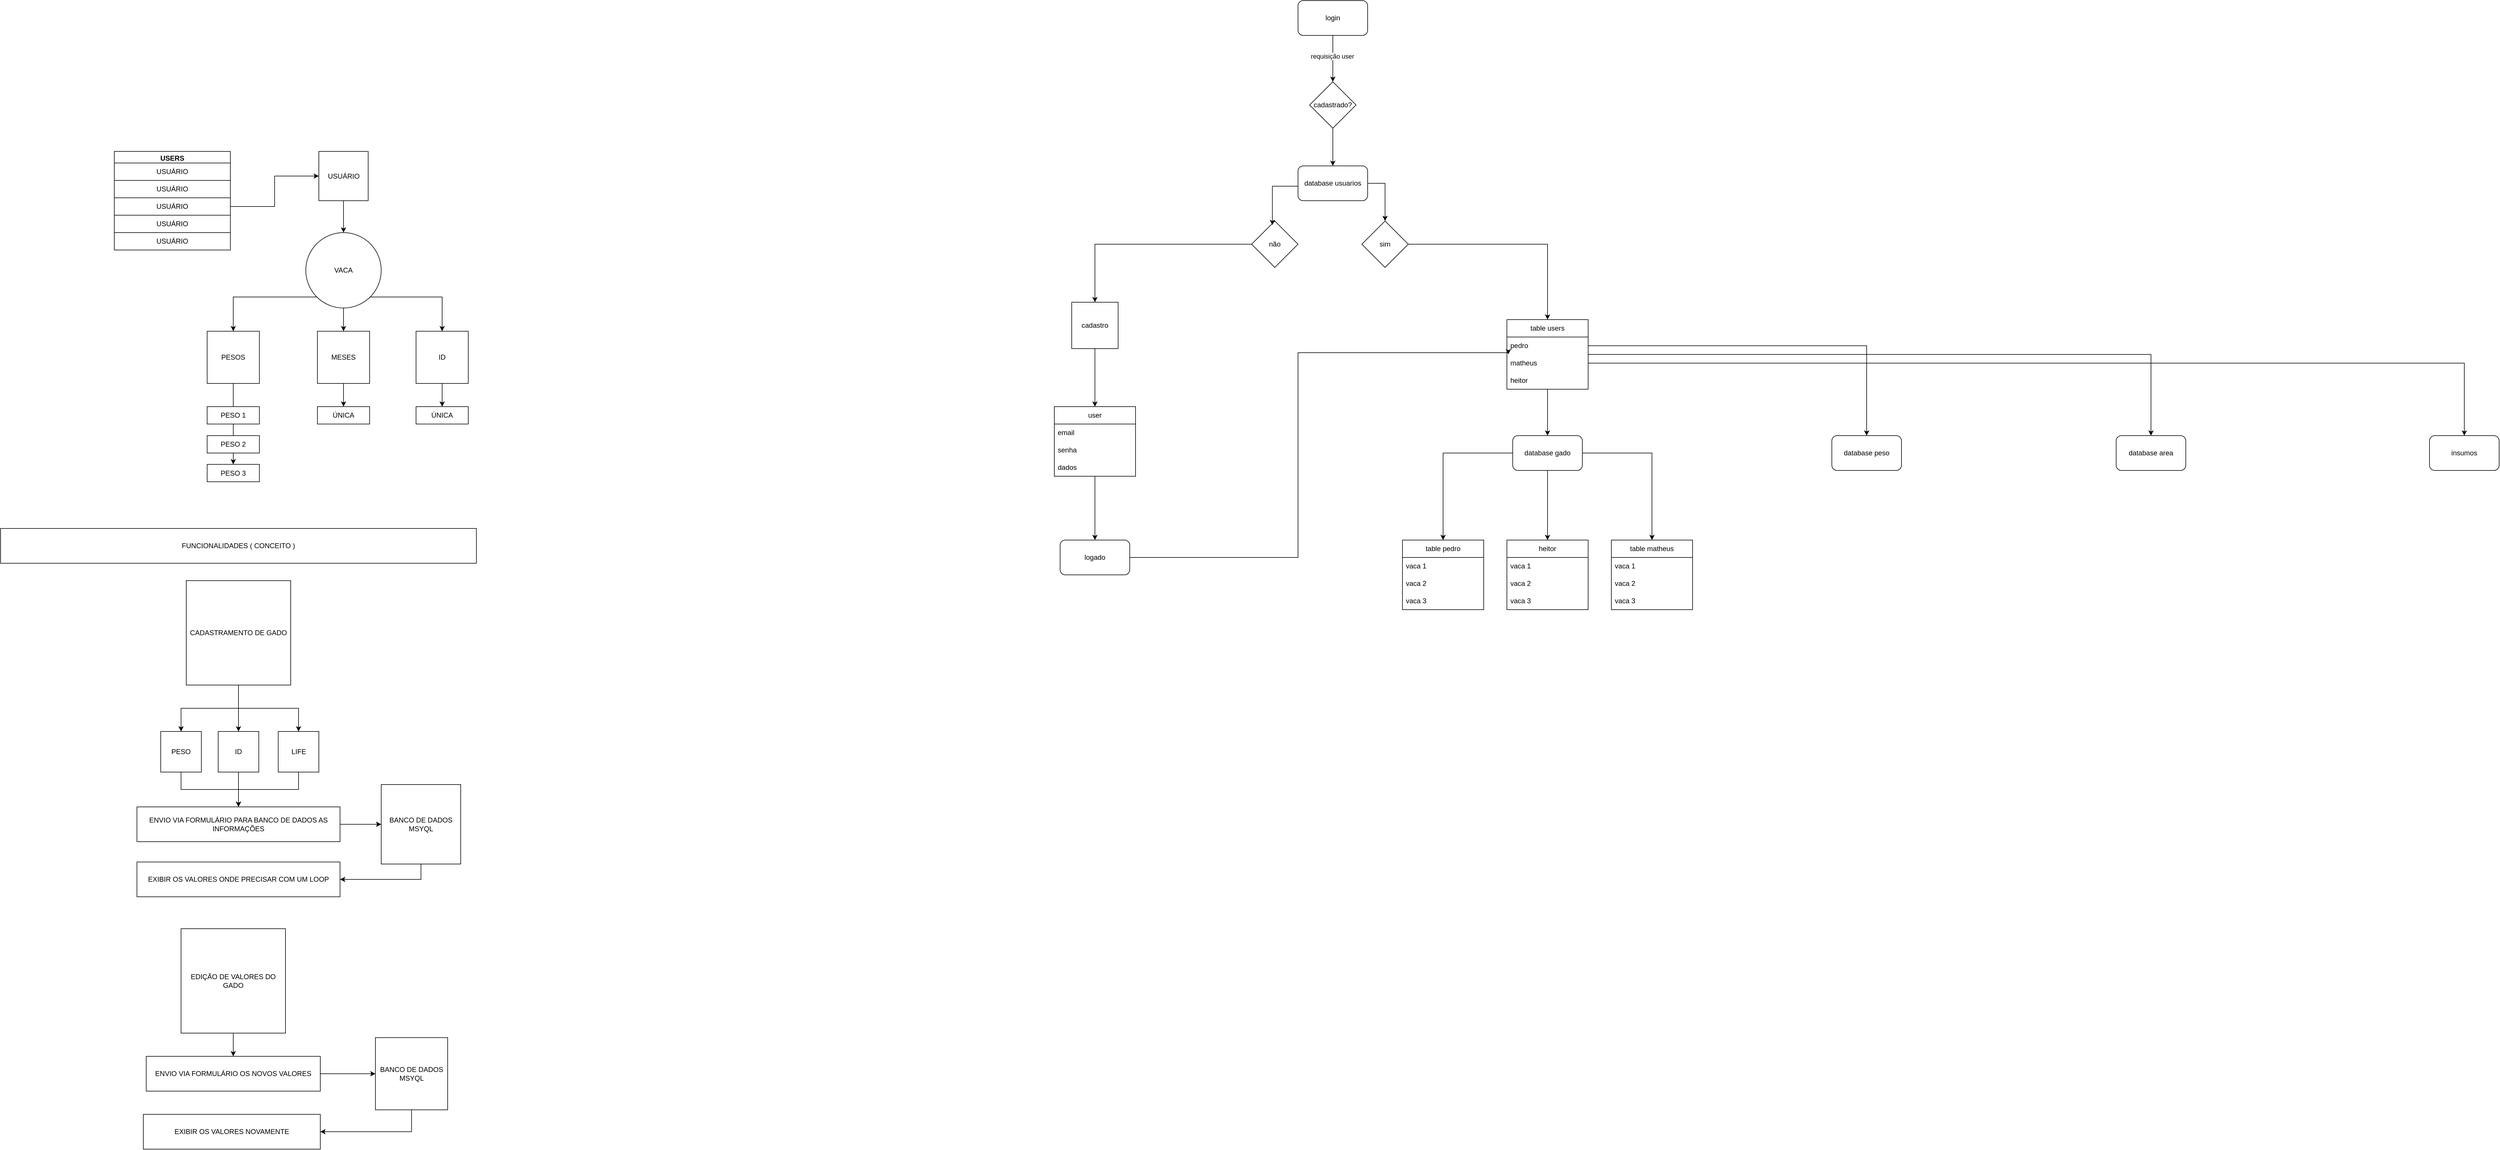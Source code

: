 <mxfile version="24.2.5" type="device">
  <diagram name="Página-1" id="sE8TxzYbct-pUEscZv8K">
    <mxGraphModel dx="4780" dy="3606" grid="1" gridSize="10" guides="1" tooltips="1" connect="1" arrows="1" fold="1" page="1" pageScale="1" pageWidth="827" pageHeight="1169" math="0" shadow="0">
      <root>
        <mxCell id="0" />
        <mxCell id="1" parent="0" />
        <mxCell id="MwEgYgfD7xU0poDzZwF_-33" value="" style="edgeStyle=orthogonalEdgeStyle;rounded=0;orthogonalLoop=1;jettySize=auto;html=1;" parent="1" source="MwEgYgfD7xU0poDzZwF_-1" target="MwEgYgfD7xU0poDzZwF_-27" edge="1">
          <mxGeometry relative="1" as="geometry" />
        </mxCell>
        <mxCell id="MwEgYgfD7xU0poDzZwF_-1" value="PESOS" style="whiteSpace=wrap;html=1;aspect=fixed;" parent="1" vertex="1">
          <mxGeometry x="360" y="320" width="90" height="90" as="geometry" />
        </mxCell>
        <mxCell id="MwEgYgfD7xU0poDzZwF_-20" style="edgeStyle=orthogonalEdgeStyle;rounded=0;orthogonalLoop=1;jettySize=auto;html=1;exitX=0;exitY=1;exitDx=0;exitDy=0;entryX=0.5;entryY=0;entryDx=0;entryDy=0;" parent="1" source="MwEgYgfD7xU0poDzZwF_-6" target="MwEgYgfD7xU0poDzZwF_-1" edge="1">
          <mxGeometry relative="1" as="geometry" />
        </mxCell>
        <mxCell id="MwEgYgfD7xU0poDzZwF_-22" style="edgeStyle=orthogonalEdgeStyle;rounded=0;orthogonalLoop=1;jettySize=auto;html=1;exitX=0.5;exitY=1;exitDx=0;exitDy=0;entryX=0.5;entryY=0;entryDx=0;entryDy=0;" parent="1" source="MwEgYgfD7xU0poDzZwF_-6" target="MwEgYgfD7xU0poDzZwF_-7" edge="1">
          <mxGeometry relative="1" as="geometry" />
        </mxCell>
        <mxCell id="MwEgYgfD7xU0poDzZwF_-23" style="edgeStyle=orthogonalEdgeStyle;rounded=0;orthogonalLoop=1;jettySize=auto;html=1;exitX=1;exitY=1;exitDx=0;exitDy=0;" parent="1" source="MwEgYgfD7xU0poDzZwF_-6" target="MwEgYgfD7xU0poDzZwF_-8" edge="1">
          <mxGeometry relative="1" as="geometry" />
        </mxCell>
        <mxCell id="MwEgYgfD7xU0poDzZwF_-6" value="VACA" style="ellipse;whiteSpace=wrap;html=1;" parent="1" vertex="1">
          <mxGeometry x="530" y="150" width="130" height="130" as="geometry" />
        </mxCell>
        <mxCell id="MwEgYgfD7xU0poDzZwF_-37" style="edgeStyle=orthogonalEdgeStyle;rounded=0;orthogonalLoop=1;jettySize=auto;html=1;exitX=0.5;exitY=1;exitDx=0;exitDy=0;entryX=0.5;entryY=0;entryDx=0;entryDy=0;" parent="1" source="MwEgYgfD7xU0poDzZwF_-8" target="MwEgYgfD7xU0poDzZwF_-35" edge="1">
          <mxGeometry relative="1" as="geometry" />
        </mxCell>
        <mxCell id="MwEgYgfD7xU0poDzZwF_-8" value="ID" style="whiteSpace=wrap;html=1;aspect=fixed;" parent="1" vertex="1">
          <mxGeometry x="720" y="320" width="90" height="90" as="geometry" />
        </mxCell>
        <mxCell id="MwEgYgfD7xU0poDzZwF_-39" style="edgeStyle=orthogonalEdgeStyle;rounded=0;orthogonalLoop=1;jettySize=auto;html=1;" parent="1" source="MwEgYgfD7xU0poDzZwF_-7" target="MwEgYgfD7xU0poDzZwF_-38" edge="1">
          <mxGeometry relative="1" as="geometry" />
        </mxCell>
        <mxCell id="MwEgYgfD7xU0poDzZwF_-7" value="MESES" style="whiteSpace=wrap;html=1;aspect=fixed;" parent="1" vertex="1">
          <mxGeometry x="550" y="320" width="90" height="90" as="geometry" />
        </mxCell>
        <mxCell id="MwEgYgfD7xU0poDzZwF_-25" value="PESO 1" style="rounded=0;whiteSpace=wrap;html=1;" parent="1" vertex="1">
          <mxGeometry x="360" y="450" width="90" height="30" as="geometry" />
        </mxCell>
        <mxCell id="MwEgYgfD7xU0poDzZwF_-26" value="PESO 2" style="rounded=0;whiteSpace=wrap;html=1;" parent="1" vertex="1">
          <mxGeometry x="360" y="500" width="90" height="30" as="geometry" />
        </mxCell>
        <mxCell id="MwEgYgfD7xU0poDzZwF_-27" value="PESO 3" style="rounded=0;whiteSpace=wrap;html=1;" parent="1" vertex="1">
          <mxGeometry x="360" y="549.5" width="90" height="30" as="geometry" />
        </mxCell>
        <mxCell id="MwEgYgfD7xU0poDzZwF_-35" value="ÚNICA" style="rounded=0;whiteSpace=wrap;html=1;" parent="1" vertex="1">
          <mxGeometry x="720" y="450" width="90" height="30" as="geometry" />
        </mxCell>
        <mxCell id="MwEgYgfD7xU0poDzZwF_-38" value="ÚNICA" style="rounded=0;whiteSpace=wrap;html=1;" parent="1" vertex="1">
          <mxGeometry x="550" y="450" width="90" height="30" as="geometry" />
        </mxCell>
        <mxCell id="O1ucOyqNIMPhOtmIxo3v-5" style="edgeStyle=orthogonalEdgeStyle;rounded=0;orthogonalLoop=1;jettySize=auto;html=1;exitX=0.5;exitY=1;exitDx=0;exitDy=0;" parent="1" source="O1ucOyqNIMPhOtmIxo3v-1" target="MwEgYgfD7xU0poDzZwF_-6" edge="1">
          <mxGeometry relative="1" as="geometry" />
        </mxCell>
        <mxCell id="O1ucOyqNIMPhOtmIxo3v-1" value="USUÁRIO" style="whiteSpace=wrap;html=1;aspect=fixed;" parent="1" vertex="1">
          <mxGeometry x="552.5" y="10" width="85" height="85" as="geometry" />
        </mxCell>
        <mxCell id="O1ucOyqNIMPhOtmIxo3v-4" value="USERS" style="swimlane;whiteSpace=wrap;html=1;flipV=0;flipH=1;" parent="1" vertex="1">
          <mxGeometry x="200" y="10" width="200" height="170" as="geometry" />
        </mxCell>
        <mxCell id="O1ucOyqNIMPhOtmIxo3v-6" value="USUÁRIO" style="rounded=0;whiteSpace=wrap;html=1;flipH=1;flipV=1;" parent="O1ucOyqNIMPhOtmIxo3v-4" vertex="1">
          <mxGeometry y="20" width="200" height="30" as="geometry" />
        </mxCell>
        <mxCell id="O1ucOyqNIMPhOtmIxo3v-7" value="&lt;div style=&quot;&quot;&gt;&lt;br&gt;&lt;/div&gt;&lt;span style=&quot;color: rgb(0, 0, 0); font-family: Helvetica; font-size: 12px; font-style: normal; font-variant-ligatures: normal; font-variant-caps: normal; font-weight: 400; letter-spacing: normal; orphans: 2; text-indent: 0px; text-transform: none; widows: 2; word-spacing: 0px; -webkit-text-stroke-width: 0px; white-space: normal; background-color: rgb(251, 251, 251); text-decoration-thickness: initial; text-decoration-style: initial; text-decoration-color: initial; float: none; display: inline !important;&quot;&gt;&lt;div style=&quot;&quot;&gt;USUÁRIO&lt;/div&gt;&lt;/span&gt;&lt;div style=&quot;&quot;&gt;&lt;br&gt;&lt;/div&gt;" style="rounded=0;whiteSpace=wrap;html=1;container=0;flipV=1;flipH=0;direction=east;align=center;" parent="O1ucOyqNIMPhOtmIxo3v-4" vertex="1">
          <mxGeometry y="50" width="200" height="30" as="geometry" />
        </mxCell>
        <mxCell id="O1ucOyqNIMPhOtmIxo3v-9" value="&lt;br&gt;&lt;span style=&quot;color: rgb(0, 0, 0); font-family: Helvetica; font-size: 12px; font-style: normal; font-variant-ligatures: normal; font-variant-caps: normal; font-weight: 400; letter-spacing: normal; orphans: 2; text-indent: 0px; text-transform: none; widows: 2; word-spacing: 0px; -webkit-text-stroke-width: 0px; white-space: normal; background-color: rgb(251, 251, 251); text-decoration-thickness: initial; text-decoration-style: initial; text-decoration-color: initial; float: none; display: inline !important;&quot;&gt;USUÁRIO&lt;/span&gt;&lt;div&gt;&lt;br/&gt;&lt;/div&gt;" style="rounded=0;whiteSpace=wrap;html=1;container=1;movable=1;resizable=1;rotatable=1;deletable=1;editable=1;locked=0;connectable=1;align=center;" parent="O1ucOyqNIMPhOtmIxo3v-4" vertex="1">
          <mxGeometry y="80" width="200" height="30" as="geometry" />
        </mxCell>
        <mxCell id="O1ucOyqNIMPhOtmIxo3v-8" value="&lt;br&gt;&lt;span style=&quot;color: rgb(0, 0, 0); font-family: Helvetica; font-size: 12px; font-style: normal; font-variant-ligatures: normal; font-variant-caps: normal; font-weight: 400; letter-spacing: normal; orphans: 2; text-indent: 0px; text-transform: none; widows: 2; word-spacing: 0px; -webkit-text-stroke-width: 0px; white-space: normal; background-color: rgb(251, 251, 251); text-decoration-thickness: initial; text-decoration-style: initial; text-decoration-color: initial; float: none; display: inline !important;&quot;&gt;USUÁRIO&lt;/span&gt;&lt;div&gt;&lt;br/&gt;&lt;/div&gt;" style="rounded=0;whiteSpace=wrap;html=1;align=center;" parent="O1ucOyqNIMPhOtmIxo3v-4" vertex="1">
          <mxGeometry y="110" width="200" height="30" as="geometry" />
        </mxCell>
        <mxCell id="O1ucOyqNIMPhOtmIxo3v-10" value="&lt;br&gt;&lt;span style=&quot;color: rgb(0, 0, 0); font-family: Helvetica; font-size: 12px; font-style: normal; font-variant-ligatures: normal; font-variant-caps: normal; font-weight: 400; letter-spacing: normal; orphans: 2; text-indent: 0px; text-transform: none; widows: 2; word-spacing: 0px; -webkit-text-stroke-width: 0px; white-space: normal; background-color: rgb(251, 251, 251); text-decoration-thickness: initial; text-decoration-style: initial; text-decoration-color: initial; float: none; display: inline !important;&quot;&gt;USUÁRIO&lt;/span&gt;&lt;div&gt;&lt;br/&gt;&lt;/div&gt;" style="rounded=0;whiteSpace=wrap;html=1;align=center;" parent="O1ucOyqNIMPhOtmIxo3v-4" vertex="1">
          <mxGeometry y="140" width="200" height="30" as="geometry" />
        </mxCell>
        <mxCell id="O1ucOyqNIMPhOtmIxo3v-20" style="edgeStyle=orthogonalEdgeStyle;rounded=0;orthogonalLoop=1;jettySize=auto;html=1;exitX=1;exitY=0.5;exitDx=0;exitDy=0;entryX=0;entryY=0.5;entryDx=0;entryDy=0;" parent="1" source="O1ucOyqNIMPhOtmIxo3v-9" target="O1ucOyqNIMPhOtmIxo3v-1" edge="1">
          <mxGeometry relative="1" as="geometry" />
        </mxCell>
        <mxCell id="O1ucOyqNIMPhOtmIxo3v-22" value="FUNCIONALIDADES ( CONCEITO )" style="rounded=0;whiteSpace=wrap;html=1;" parent="1" vertex="1">
          <mxGeometry x="4" y="660" width="820" height="60" as="geometry" />
        </mxCell>
        <mxCell id="O1ucOyqNIMPhOtmIxo3v-43" style="edgeStyle=orthogonalEdgeStyle;rounded=0;orthogonalLoop=1;jettySize=auto;html=1;exitX=0.5;exitY=1;exitDx=0;exitDy=0;entryX=0.5;entryY=0;entryDx=0;entryDy=0;" parent="1" source="O1ucOyqNIMPhOtmIxo3v-23" target="O1ucOyqNIMPhOtmIxo3v-40" edge="1">
          <mxGeometry relative="1" as="geometry" />
        </mxCell>
        <mxCell id="O1ucOyqNIMPhOtmIxo3v-44" style="edgeStyle=orthogonalEdgeStyle;rounded=0;orthogonalLoop=1;jettySize=auto;html=1;exitX=0.5;exitY=1;exitDx=0;exitDy=0;entryX=0.5;entryY=0;entryDx=0;entryDy=0;" parent="1" source="O1ucOyqNIMPhOtmIxo3v-23" target="O1ucOyqNIMPhOtmIxo3v-41" edge="1">
          <mxGeometry relative="1" as="geometry" />
        </mxCell>
        <mxCell id="O1ucOyqNIMPhOtmIxo3v-45" style="edgeStyle=orthogonalEdgeStyle;rounded=0;orthogonalLoop=1;jettySize=auto;html=1;exitX=0.5;exitY=1;exitDx=0;exitDy=0;entryX=0.5;entryY=0;entryDx=0;entryDy=0;" parent="1" source="O1ucOyqNIMPhOtmIxo3v-23" target="O1ucOyqNIMPhOtmIxo3v-42" edge="1">
          <mxGeometry relative="1" as="geometry" />
        </mxCell>
        <mxCell id="O1ucOyqNIMPhOtmIxo3v-23" value="CADASTRAMENTO DE GADO" style="whiteSpace=wrap;html=1;aspect=fixed;" parent="1" vertex="1">
          <mxGeometry x="324" y="750" width="180" height="180" as="geometry" />
        </mxCell>
        <mxCell id="O1ucOyqNIMPhOtmIxo3v-51" style="edgeStyle=orthogonalEdgeStyle;rounded=0;orthogonalLoop=1;jettySize=auto;html=1;exitX=1;exitY=0.5;exitDx=0;exitDy=0;entryX=0;entryY=0.5;entryDx=0;entryDy=0;" parent="1" source="O1ucOyqNIMPhOtmIxo3v-24" target="O1ucOyqNIMPhOtmIxo3v-27" edge="1">
          <mxGeometry relative="1" as="geometry" />
        </mxCell>
        <mxCell id="O1ucOyqNIMPhOtmIxo3v-24" value="ENVIO VIA FORMULÁRIO PARA BANCO DE DADOS AS INFORMAÇÕES" style="rounded=0;whiteSpace=wrap;html=1;" parent="1" vertex="1">
          <mxGeometry x="239" y="1140" width="350" height="60" as="geometry" />
        </mxCell>
        <mxCell id="O1ucOyqNIMPhOtmIxo3v-25" value="EXIBIR OS VALORES ONDE PRECISAR COM UM LOOP" style="rounded=0;whiteSpace=wrap;html=1;" parent="1" vertex="1">
          <mxGeometry x="239" y="1235" width="350" height="60" as="geometry" />
        </mxCell>
        <mxCell id="O1ucOyqNIMPhOtmIxo3v-52" style="edgeStyle=orthogonalEdgeStyle;rounded=0;orthogonalLoop=1;jettySize=auto;html=1;exitX=0.5;exitY=1;exitDx=0;exitDy=0;entryX=1;entryY=0.5;entryDx=0;entryDy=0;" parent="1" source="O1ucOyqNIMPhOtmIxo3v-27" target="O1ucOyqNIMPhOtmIxo3v-25" edge="1">
          <mxGeometry relative="1" as="geometry" />
        </mxCell>
        <mxCell id="O1ucOyqNIMPhOtmIxo3v-27" value="BANCO DE DADOS MSYQL" style="whiteSpace=wrap;html=1;aspect=fixed;" parent="1" vertex="1">
          <mxGeometry x="660" y="1101.5" width="137" height="137" as="geometry" />
        </mxCell>
        <mxCell id="O1ucOyqNIMPhOtmIxo3v-53" style="edgeStyle=orthogonalEdgeStyle;rounded=0;orthogonalLoop=1;jettySize=auto;html=1;exitX=0.5;exitY=1;exitDx=0;exitDy=0;entryX=0.5;entryY=0;entryDx=0;entryDy=0;" parent="1" source="O1ucOyqNIMPhOtmIxo3v-35" target="O1ucOyqNIMPhOtmIxo3v-39" edge="1">
          <mxGeometry relative="1" as="geometry" />
        </mxCell>
        <mxCell id="O1ucOyqNIMPhOtmIxo3v-35" value="EDIÇÂO DE VALORES DO GADO" style="whiteSpace=wrap;html=1;aspect=fixed;" parent="1" vertex="1">
          <mxGeometry x="315" y="1350" width="180" height="180" as="geometry" />
        </mxCell>
        <mxCell id="O1ucOyqNIMPhOtmIxo3v-62" style="edgeStyle=orthogonalEdgeStyle;rounded=0;orthogonalLoop=1;jettySize=auto;html=1;exitX=1;exitY=0.5;exitDx=0;exitDy=0;" parent="1" source="O1ucOyqNIMPhOtmIxo3v-39" target="O1ucOyqNIMPhOtmIxo3v-59" edge="1">
          <mxGeometry relative="1" as="geometry" />
        </mxCell>
        <mxCell id="O1ucOyqNIMPhOtmIxo3v-39" value="ENVIO VIA FORMULÁRIO OS NOVOS VALORES" style="rounded=0;whiteSpace=wrap;html=1;" parent="1" vertex="1">
          <mxGeometry x="255" y="1570" width="300" height="60" as="geometry" />
        </mxCell>
        <mxCell id="O1ucOyqNIMPhOtmIxo3v-40" value="ID" style="whiteSpace=wrap;html=1;aspect=fixed;" parent="1" vertex="1">
          <mxGeometry x="379" y="1010" width="70" height="70" as="geometry" />
        </mxCell>
        <mxCell id="O1ucOyqNIMPhOtmIxo3v-48" style="edgeStyle=orthogonalEdgeStyle;rounded=0;orthogonalLoop=1;jettySize=auto;html=1;exitX=0.5;exitY=1;exitDx=0;exitDy=0;entryX=0.5;entryY=0;entryDx=0;entryDy=0;" parent="1" source="O1ucOyqNIMPhOtmIxo3v-41" target="O1ucOyqNIMPhOtmIxo3v-24" edge="1">
          <mxGeometry relative="1" as="geometry" />
        </mxCell>
        <mxCell id="O1ucOyqNIMPhOtmIxo3v-41" value="PESO" style="whiteSpace=wrap;html=1;aspect=fixed;" parent="1" vertex="1">
          <mxGeometry x="280" y="1010" width="70" height="70" as="geometry" />
        </mxCell>
        <mxCell id="O1ucOyqNIMPhOtmIxo3v-49" style="edgeStyle=orthogonalEdgeStyle;rounded=0;orthogonalLoop=1;jettySize=auto;html=1;exitX=0.5;exitY=1;exitDx=0;exitDy=0;entryX=0.5;entryY=0;entryDx=0;entryDy=0;" parent="1" source="O1ucOyqNIMPhOtmIxo3v-42" target="O1ucOyqNIMPhOtmIxo3v-24" edge="1">
          <mxGeometry relative="1" as="geometry" />
        </mxCell>
        <mxCell id="O1ucOyqNIMPhOtmIxo3v-42" value="LIFE" style="whiteSpace=wrap;html=1;aspect=fixed;" parent="1" vertex="1">
          <mxGeometry x="482.5" y="1010" width="70" height="70" as="geometry" />
        </mxCell>
        <mxCell id="O1ucOyqNIMPhOtmIxo3v-47" style="edgeStyle=orthogonalEdgeStyle;rounded=0;orthogonalLoop=1;jettySize=auto;html=1;exitX=0.5;exitY=1;exitDx=0;exitDy=0;entryX=0.5;entryY=0;entryDx=0;entryDy=0;" parent="1" source="O1ucOyqNIMPhOtmIxo3v-40" target="O1ucOyqNIMPhOtmIxo3v-24" edge="1">
          <mxGeometry relative="1" as="geometry" />
        </mxCell>
        <mxCell id="O1ucOyqNIMPhOtmIxo3v-57" value="EXIBIR OS VALORES NOVAMENTE" style="rounded=0;whiteSpace=wrap;html=1;" parent="1" vertex="1">
          <mxGeometry x="250" y="1670" width="305" height="60" as="geometry" />
        </mxCell>
        <mxCell id="O1ucOyqNIMPhOtmIxo3v-63" style="edgeStyle=orthogonalEdgeStyle;rounded=0;orthogonalLoop=1;jettySize=auto;html=1;exitX=0.5;exitY=1;exitDx=0;exitDy=0;entryX=1;entryY=0.5;entryDx=0;entryDy=0;" parent="1" source="O1ucOyqNIMPhOtmIxo3v-59" target="O1ucOyqNIMPhOtmIxo3v-57" edge="1">
          <mxGeometry relative="1" as="geometry" />
        </mxCell>
        <mxCell id="O1ucOyqNIMPhOtmIxo3v-59" value="BANCO DE DADOS MSYQL" style="whiteSpace=wrap;html=1;aspect=fixed;" parent="1" vertex="1">
          <mxGeometry x="650" y="1537.75" width="124.5" height="124.5" as="geometry" />
        </mxCell>
        <mxCell id="jv2iICr_-W-k_A26qhbh-1" value="login" style="rounded=1;whiteSpace=wrap;html=1;" vertex="1" parent="1">
          <mxGeometry x="2240" y="-250" width="120" height="60" as="geometry" />
        </mxCell>
        <mxCell id="jv2iICr_-W-k_A26qhbh-40" style="edgeStyle=orthogonalEdgeStyle;rounded=0;orthogonalLoop=1;jettySize=auto;html=1;" edge="1" parent="1" source="jv2iICr_-W-k_A26qhbh-2" target="jv2iICr_-W-k_A26qhbh-35">
          <mxGeometry relative="1" as="geometry">
            <Array as="points">
              <mxPoint x="2390" y="65" />
            </Array>
          </mxGeometry>
        </mxCell>
        <mxCell id="jv2iICr_-W-k_A26qhbh-2" value="database usuarios" style="rounded=1;whiteSpace=wrap;html=1;" vertex="1" parent="1">
          <mxGeometry x="2240" y="35" width="120" height="60" as="geometry" />
        </mxCell>
        <mxCell id="jv2iICr_-W-k_A26qhbh-57" style="edgeStyle=orthogonalEdgeStyle;rounded=0;orthogonalLoop=1;jettySize=auto;html=1;" edge="1" parent="1" source="jv2iICr_-W-k_A26qhbh-5" target="jv2iICr_-W-k_A26qhbh-10">
          <mxGeometry relative="1" as="geometry" />
        </mxCell>
        <mxCell id="jv2iICr_-W-k_A26qhbh-63" style="edgeStyle=orthogonalEdgeStyle;rounded=0;orthogonalLoop=1;jettySize=auto;html=1;" edge="1" parent="1" source="jv2iICr_-W-k_A26qhbh-5" target="jv2iICr_-W-k_A26qhbh-55">
          <mxGeometry relative="1" as="geometry" />
        </mxCell>
        <mxCell id="jv2iICr_-W-k_A26qhbh-5" value="table users" style="swimlane;fontStyle=0;childLayout=stackLayout;horizontal=1;startSize=30;horizontalStack=0;resizeParent=1;resizeParentMax=0;resizeLast=0;collapsible=1;marginBottom=0;whiteSpace=wrap;html=1;" vertex="1" parent="1">
          <mxGeometry x="2600" y="300" width="140" height="120" as="geometry" />
        </mxCell>
        <mxCell id="jv2iICr_-W-k_A26qhbh-6" value="pedro" style="text;strokeColor=none;fillColor=none;align=left;verticalAlign=middle;spacingLeft=4;spacingRight=4;overflow=hidden;points=[[0,0.5],[1,0.5]];portConstraint=eastwest;rotatable=0;whiteSpace=wrap;html=1;" vertex="1" parent="jv2iICr_-W-k_A26qhbh-5">
          <mxGeometry y="30" width="140" height="30" as="geometry" />
        </mxCell>
        <mxCell id="jv2iICr_-W-k_A26qhbh-7" value="matheus" style="text;strokeColor=none;fillColor=none;align=left;verticalAlign=middle;spacingLeft=4;spacingRight=4;overflow=hidden;points=[[0,0.5],[1,0.5]];portConstraint=eastwest;rotatable=0;whiteSpace=wrap;html=1;" vertex="1" parent="jv2iICr_-W-k_A26qhbh-5">
          <mxGeometry y="60" width="140" height="30" as="geometry" />
        </mxCell>
        <mxCell id="jv2iICr_-W-k_A26qhbh-8" value="heitor" style="text;strokeColor=none;fillColor=none;align=left;verticalAlign=middle;spacingLeft=4;spacingRight=4;overflow=hidden;points=[[0,0.5],[1,0.5]];portConstraint=eastwest;rotatable=0;whiteSpace=wrap;html=1;" vertex="1" parent="jv2iICr_-W-k_A26qhbh-5">
          <mxGeometry y="90" width="140" height="30" as="geometry" />
        </mxCell>
        <mxCell id="jv2iICr_-W-k_A26qhbh-26" style="edgeStyle=orthogonalEdgeStyle;rounded=0;orthogonalLoop=1;jettySize=auto;html=1;" edge="1" parent="1" source="jv2iICr_-W-k_A26qhbh-10" target="jv2iICr_-W-k_A26qhbh-15">
          <mxGeometry relative="1" as="geometry" />
        </mxCell>
        <mxCell id="jv2iICr_-W-k_A26qhbh-28" style="edgeStyle=orthogonalEdgeStyle;rounded=0;orthogonalLoop=1;jettySize=auto;html=1;" edge="1" parent="1" source="jv2iICr_-W-k_A26qhbh-10" target="jv2iICr_-W-k_A26qhbh-19">
          <mxGeometry relative="1" as="geometry" />
        </mxCell>
        <mxCell id="jv2iICr_-W-k_A26qhbh-29" style="edgeStyle=orthogonalEdgeStyle;rounded=0;orthogonalLoop=1;jettySize=auto;html=1;" edge="1" parent="1" source="jv2iICr_-W-k_A26qhbh-10" target="jv2iICr_-W-k_A26qhbh-11">
          <mxGeometry relative="1" as="geometry" />
        </mxCell>
        <mxCell id="jv2iICr_-W-k_A26qhbh-10" value="database gado" style="rounded=1;whiteSpace=wrap;html=1;" vertex="1" parent="1">
          <mxGeometry x="2610" y="500" width="120" height="60" as="geometry" />
        </mxCell>
        <mxCell id="jv2iICr_-W-k_A26qhbh-11" value="table pedro" style="swimlane;fontStyle=0;childLayout=stackLayout;horizontal=1;startSize=30;horizontalStack=0;resizeParent=1;resizeParentMax=0;resizeLast=0;collapsible=1;marginBottom=0;whiteSpace=wrap;html=1;" vertex="1" parent="1">
          <mxGeometry x="2420" y="680" width="140" height="120" as="geometry" />
        </mxCell>
        <mxCell id="jv2iICr_-W-k_A26qhbh-12" value="vaca 1" style="text;strokeColor=none;fillColor=none;align=left;verticalAlign=middle;spacingLeft=4;spacingRight=4;overflow=hidden;points=[[0,0.5],[1,0.5]];portConstraint=eastwest;rotatable=0;whiteSpace=wrap;html=1;" vertex="1" parent="jv2iICr_-W-k_A26qhbh-11">
          <mxGeometry y="30" width="140" height="30" as="geometry" />
        </mxCell>
        <mxCell id="jv2iICr_-W-k_A26qhbh-13" value="vaca 2" style="text;strokeColor=none;fillColor=none;align=left;verticalAlign=middle;spacingLeft=4;spacingRight=4;overflow=hidden;points=[[0,0.5],[1,0.5]];portConstraint=eastwest;rotatable=0;whiteSpace=wrap;html=1;" vertex="1" parent="jv2iICr_-W-k_A26qhbh-11">
          <mxGeometry y="60" width="140" height="30" as="geometry" />
        </mxCell>
        <mxCell id="jv2iICr_-W-k_A26qhbh-14" value="vaca 3" style="text;strokeColor=none;fillColor=none;align=left;verticalAlign=middle;spacingLeft=4;spacingRight=4;overflow=hidden;points=[[0,0.5],[1,0.5]];portConstraint=eastwest;rotatable=0;whiteSpace=wrap;html=1;" vertex="1" parent="jv2iICr_-W-k_A26qhbh-11">
          <mxGeometry y="90" width="140" height="30" as="geometry" />
        </mxCell>
        <mxCell id="jv2iICr_-W-k_A26qhbh-15" value="heitor&lt;span style=&quot;color: rgba(0, 0, 0, 0); font-family: monospace; font-size: 0px; text-align: start; text-wrap: nowrap;&quot;&gt;%3CmxGraphModel%3E%3Croot%3E%3CmxCell%20id%3D%220%22%2F%3E%3CmxCell%20id%3D%221%22%20parent%3D%220%22%2F%3E%3CmxCell%20id%3D%222%22%20value%3D%22table%20pedro%22%20style%3D%22swimlane%3BfontStyle%3D0%3BchildLayout%3DstackLayout%3Bhorizontal%3D1%3BstartSize%3D30%3BhorizontalStack%3D0%3BresizeParent%3D1%3BresizeParentMax%3D0%3BresizeLast%3D0%3Bcollapsible%3D1%3BmarginBottom%3D0%3BwhiteSpace%3Dwrap%3Bhtml%3D1%3B%22%20vertex%3D%221%22%20parent%3D%221%22%3E%3CmxGeometry%20x%3D%222120%22%20y%3D%22370%22%20width%3D%22140%22%20height%3D%22120%22%20as%3D%22geometry%22%2F%3E%3C%2FmxCell%3E%3CmxCell%20id%3D%223%22%20value%3D%22Item%201%22%20style%3D%22text%3BstrokeColor%3Dnone%3BfillColor%3Dnone%3Balign%3Dleft%3BverticalAlign%3Dmiddle%3BspacingLeft%3D4%3BspacingRight%3D4%3Boverflow%3Dhidden%3Bpoints%3D%5B%5B0%2C0.5%5D%2C%5B1%2C0.5%5D%5D%3BportConstraint%3Deastwest%3Brotatable%3D0%3BwhiteSpace%3Dwrap%3Bhtml%3D1%3B%22%20vertex%3D%221%22%20parent%3D%222%22%3E%3CmxGeometry%20y%3D%2230%22%20width%3D%22140%22%20height%3D%2230%22%20as%3D%22geometry%22%2F%3E%3C%2FmxCell%3E%3CmxCell%20id%3D%224%22%20value%3D%22Item%202%22%20style%3D%22text%3BstrokeColor%3Dnone%3BfillColor%3Dnone%3Balign%3Dleft%3BverticalAlign%3Dmiddle%3BspacingLeft%3D4%3BspacingRight%3D4%3Boverflow%3Dhidden%3Bpoints%3D%5B%5B0%2C0.5%5D%2C%5B1%2C0.5%5D%5D%3BportConstraint%3Deastwest%3Brotatable%3D0%3BwhiteSpace%3Dwrap%3Bhtml%3D1%3B%22%20vertex%3D%221%22%20parent%3D%222%22%3E%3CmxGeometry%20y%3D%2260%22%20width%3D%22140%22%20height%3D%2230%22%20as%3D%22geometry%22%2F%3E%3C%2FmxCell%3E%3CmxCell%20id%3D%225%22%20value%3D%22Item%203%22%20style%3D%22text%3BstrokeColor%3Dnone%3BfillColor%3Dnone%3Balign%3Dleft%3BverticalAlign%3Dmiddle%3BspacingLeft%3D4%3BspacingRight%3D4%3Boverflow%3Dhidden%3Bpoints%3D%5B%5B0%2C0.5%5D%2C%5B1%2C0.5%5D%5D%3BportConstraint%3Deastwest%3Brotatable%3D0%3BwhiteSpace%3Dwrap%3Bhtml%3D1%3B%22%20vertex%3D%221%22%20parent%3D%222%22%3E%3CmxGeometry%20y%3D%2290%22%20width%3D%22140%22%20height%3D%2230%22%20as%3D%22geometry%22%2F%3E%3C%2FmxCell%3E%3C%2Froot%3E%3C%2FmxGraphModel%3E&lt;/span&gt;&lt;span style=&quot;color: rgba(0, 0, 0, 0); font-family: monospace; font-size: 0px; text-align: start; text-wrap: nowrap;&quot;&gt;%3CmxGraphModel%3E%3Croot%3E%3CmxCell%20id%3D%220%22%2F%3E%3CmxCell%20id%3D%221%22%20parent%3D%220%22%2F%3E%3CmxCell%20id%3D%222%22%20value%3D%22table%20pedro%22%20style%3D%22swimlane%3BfontStyle%3D0%3BchildLayout%3DstackLayout%3Bhorizontal%3D1%3BstartSize%3D30%3BhorizontalStack%3D0%3BresizeParent%3D1%3BresizeParentMax%3D0%3BresizeLast%3D0%3Bcollapsible%3D1%3BmarginBottom%3D0%3BwhiteSpace%3Dwrap%3Bhtml%3D1%3B%22%20vertex%3D%221%22%20parent%3D%221%22%3E%3CmxGeometry%20x%3D%222120%22%20y%3D%22370%22%20width%3D%22140%22%20height%3D%22120%22%20as%3D%22geometry%22%2F%3E%3C%2FmxCell%3E%3CmxCell%20id%3D%223%22%20value%3D%22Item%201%22%20style%3D%22text%3BstrokeColor%3Dnone%3BfillColor%3Dnone%3Balign%3Dleft%3BverticalAlign%3Dmiddle%3BspacingLeft%3D4%3BspacingRight%3D4%3Boverflow%3Dhidden%3Bpoints%3D%5B%5B0%2C0.5%5D%2C%5B1%2C0.5%5D%5D%3BportConstraint%3Deastwest%3Brotatable%3D0%3BwhiteSpace%3Dwrap%3Bhtml%3D1%3B%22%20vertex%3D%221%22%20parent%3D%222%22%3E%3CmxGeometry%20y%3D%2230%22%20width%3D%22140%22%20height%3D%2230%22%20as%3D%22geometry%22%2F%3E%3C%2FmxCell%3E%3CmxCell%20id%3D%224%22%20value%3D%22Item%202%22%20style%3D%22text%3BstrokeColor%3Dnone%3BfillColor%3Dnone%3Balign%3Dleft%3BverticalAlign%3Dmiddle%3BspacingLeft%3D4%3BspacingRight%3D4%3Boverflow%3Dhidden%3Bpoints%3D%5B%5B0%2C0.5%5D%2C%5B1%2C0.5%5D%5D%3BportConstraint%3Deastwest%3Brotatable%3D0%3BwhiteSpace%3Dwrap%3Bhtml%3D1%3B%22%20vertex%3D%221%22%20parent%3D%222%22%3E%3CmxGeometry%20y%3D%2260%22%20width%3D%22140%22%20height%3D%2230%22%20as%3D%22geometry%22%2F%3E%3C%2FmxCell%3E%3CmxCell%20id%3D%225%22%20value%3D%22Item%203%22%20style%3D%22text%3BstrokeColor%3Dnone%3BfillColor%3Dnone%3Balign%3Dleft%3BverticalAlign%3Dmiddle%3BspacingLeft%3D4%3BspacingRight%3D4%3Boverflow%3Dhidden%3Bpoints%3D%5B%5B0%2C0.5%5D%2C%5B1%2C0.5%5D%5D%3BportConstraint%3Deastwest%3Brotatable%3D0%3BwhiteSpace%3Dwrap%3Bhtml%3D1%3B%22%20vertex%3D%221%22%20parent%3D%222%22%3E%3CmxGeometry%20y%3D%2290%22%20width%3D%22140%22%20height%3D%2230%22%20as%3D%22geometry%22%2F%3E%3C%2FmxCell%3E%3C%2Froot%3E%3C%2FmxGraphModel%3E&lt;/span&gt;" style="swimlane;fontStyle=0;childLayout=stackLayout;horizontal=1;startSize=30;horizontalStack=0;resizeParent=1;resizeParentMax=0;resizeLast=0;collapsible=1;marginBottom=0;whiteSpace=wrap;html=1;" vertex="1" parent="1">
          <mxGeometry x="2600" y="680" width="140" height="120" as="geometry" />
        </mxCell>
        <mxCell id="jv2iICr_-W-k_A26qhbh-16" value="vaca 1" style="text;strokeColor=none;fillColor=none;align=left;verticalAlign=middle;spacingLeft=4;spacingRight=4;overflow=hidden;points=[[0,0.5],[1,0.5]];portConstraint=eastwest;rotatable=0;whiteSpace=wrap;html=1;" vertex="1" parent="jv2iICr_-W-k_A26qhbh-15">
          <mxGeometry y="30" width="140" height="30" as="geometry" />
        </mxCell>
        <mxCell id="jv2iICr_-W-k_A26qhbh-17" value="vaca 2" style="text;strokeColor=none;fillColor=none;align=left;verticalAlign=middle;spacingLeft=4;spacingRight=4;overflow=hidden;points=[[0,0.5],[1,0.5]];portConstraint=eastwest;rotatable=0;whiteSpace=wrap;html=1;" vertex="1" parent="jv2iICr_-W-k_A26qhbh-15">
          <mxGeometry y="60" width="140" height="30" as="geometry" />
        </mxCell>
        <mxCell id="jv2iICr_-W-k_A26qhbh-18" value="vaca 3" style="text;strokeColor=none;fillColor=none;align=left;verticalAlign=middle;spacingLeft=4;spacingRight=4;overflow=hidden;points=[[0,0.5],[1,0.5]];portConstraint=eastwest;rotatable=0;whiteSpace=wrap;html=1;" vertex="1" parent="jv2iICr_-W-k_A26qhbh-15">
          <mxGeometry y="90" width="140" height="30" as="geometry" />
        </mxCell>
        <mxCell id="jv2iICr_-W-k_A26qhbh-19" value="table matheus" style="swimlane;fontStyle=0;childLayout=stackLayout;horizontal=1;startSize=30;horizontalStack=0;resizeParent=1;resizeParentMax=0;resizeLast=0;collapsible=1;marginBottom=0;whiteSpace=wrap;html=1;" vertex="1" parent="1">
          <mxGeometry x="2780" y="680" width="140" height="120" as="geometry" />
        </mxCell>
        <mxCell id="jv2iICr_-W-k_A26qhbh-20" value="vaca 1" style="text;strokeColor=none;fillColor=none;align=left;verticalAlign=middle;spacingLeft=4;spacingRight=4;overflow=hidden;points=[[0,0.5],[1,0.5]];portConstraint=eastwest;rotatable=0;whiteSpace=wrap;html=1;" vertex="1" parent="jv2iICr_-W-k_A26qhbh-19">
          <mxGeometry y="30" width="140" height="30" as="geometry" />
        </mxCell>
        <mxCell id="jv2iICr_-W-k_A26qhbh-21" value="vaca 2" style="text;strokeColor=none;fillColor=none;align=left;verticalAlign=middle;spacingLeft=4;spacingRight=4;overflow=hidden;points=[[0,0.5],[1,0.5]];portConstraint=eastwest;rotatable=0;whiteSpace=wrap;html=1;" vertex="1" parent="jv2iICr_-W-k_A26qhbh-19">
          <mxGeometry y="60" width="140" height="30" as="geometry" />
        </mxCell>
        <mxCell id="jv2iICr_-W-k_A26qhbh-22" value="vaca 3" style="text;strokeColor=none;fillColor=none;align=left;verticalAlign=middle;spacingLeft=4;spacingRight=4;overflow=hidden;points=[[0,0.5],[1,0.5]];portConstraint=eastwest;rotatable=0;whiteSpace=wrap;html=1;" vertex="1" parent="jv2iICr_-W-k_A26qhbh-19">
          <mxGeometry y="90" width="140" height="30" as="geometry" />
        </mxCell>
        <mxCell id="jv2iICr_-W-k_A26qhbh-33" value="" style="edgeStyle=orthogonalEdgeStyle;rounded=0;orthogonalLoop=1;jettySize=auto;html=1;" edge="1" parent="1" source="jv2iICr_-W-k_A26qhbh-1" target="jv2iICr_-W-k_A26qhbh-32">
          <mxGeometry relative="1" as="geometry">
            <mxPoint x="2300" y="-190" as="sourcePoint" />
            <mxPoint x="2300" y="250" as="targetPoint" />
          </mxGeometry>
        </mxCell>
        <mxCell id="jv2iICr_-W-k_A26qhbh-34" value="requisição user" style="edgeLabel;html=1;align=center;verticalAlign=middle;resizable=0;points=[];" vertex="1" connectable="0" parent="jv2iICr_-W-k_A26qhbh-33">
          <mxGeometry x="-0.108" y="-1" relative="1" as="geometry">
            <mxPoint as="offset" />
          </mxGeometry>
        </mxCell>
        <mxCell id="jv2iICr_-W-k_A26qhbh-39" style="edgeStyle=orthogonalEdgeStyle;rounded=0;orthogonalLoop=1;jettySize=auto;html=1;" edge="1" parent="1" source="jv2iICr_-W-k_A26qhbh-32" target="jv2iICr_-W-k_A26qhbh-2">
          <mxGeometry relative="1" as="geometry" />
        </mxCell>
        <mxCell id="jv2iICr_-W-k_A26qhbh-32" value="cadastrado?" style="rhombus;whiteSpace=wrap;html=1;" vertex="1" parent="1">
          <mxGeometry x="2260" y="-110" width="80" height="80" as="geometry" />
        </mxCell>
        <mxCell id="jv2iICr_-W-k_A26qhbh-43" style="edgeStyle=orthogonalEdgeStyle;rounded=0;orthogonalLoop=1;jettySize=auto;html=1;entryX=0.5;entryY=0;entryDx=0;entryDy=0;" edge="1" parent="1" source="jv2iICr_-W-k_A26qhbh-35" target="jv2iICr_-W-k_A26qhbh-5">
          <mxGeometry relative="1" as="geometry">
            <mxPoint x="2670" y="290" as="targetPoint" />
          </mxGeometry>
        </mxCell>
        <mxCell id="jv2iICr_-W-k_A26qhbh-35" value="sim" style="rhombus;whiteSpace=wrap;html=1;" vertex="1" parent="1">
          <mxGeometry x="2350" y="130" width="80" height="80" as="geometry" />
        </mxCell>
        <mxCell id="jv2iICr_-W-k_A26qhbh-45" style="edgeStyle=orthogonalEdgeStyle;rounded=0;orthogonalLoop=1;jettySize=auto;html=1;" edge="1" parent="1" source="jv2iICr_-W-k_A26qhbh-36" target="jv2iICr_-W-k_A26qhbh-44">
          <mxGeometry relative="1" as="geometry" />
        </mxCell>
        <mxCell id="jv2iICr_-W-k_A26qhbh-36" value="não" style="rhombus;whiteSpace=wrap;html=1;" vertex="1" parent="1">
          <mxGeometry x="2160" y="130" width="80" height="80" as="geometry" />
        </mxCell>
        <mxCell id="jv2iICr_-W-k_A26qhbh-42" style="edgeStyle=orthogonalEdgeStyle;rounded=0;orthogonalLoop=1;jettySize=auto;html=1;entryX=0.448;entryY=0.088;entryDx=0;entryDy=0;entryPerimeter=0;" edge="1" parent="1" source="jv2iICr_-W-k_A26qhbh-2" target="jv2iICr_-W-k_A26qhbh-36">
          <mxGeometry relative="1" as="geometry">
            <Array as="points">
              <mxPoint x="2196" y="70" />
            </Array>
          </mxGeometry>
        </mxCell>
        <mxCell id="jv2iICr_-W-k_A26qhbh-50" style="edgeStyle=orthogonalEdgeStyle;rounded=0;orthogonalLoop=1;jettySize=auto;html=1;" edge="1" parent="1" source="jv2iICr_-W-k_A26qhbh-44" target="jv2iICr_-W-k_A26qhbh-46">
          <mxGeometry relative="1" as="geometry" />
        </mxCell>
        <mxCell id="jv2iICr_-W-k_A26qhbh-44" value="cadastro" style="whiteSpace=wrap;html=1;aspect=fixed;" vertex="1" parent="1">
          <mxGeometry x="1850" y="270" width="80" height="80" as="geometry" />
        </mxCell>
        <mxCell id="jv2iICr_-W-k_A26qhbh-59" style="edgeStyle=orthogonalEdgeStyle;rounded=0;orthogonalLoop=1;jettySize=auto;html=1;" edge="1" parent="1" source="jv2iICr_-W-k_A26qhbh-46" target="jv2iICr_-W-k_A26qhbh-51">
          <mxGeometry relative="1" as="geometry" />
        </mxCell>
        <mxCell id="jv2iICr_-W-k_A26qhbh-46" value="user" style="swimlane;fontStyle=0;childLayout=stackLayout;horizontal=1;startSize=30;horizontalStack=0;resizeParent=1;resizeParentMax=0;resizeLast=0;collapsible=1;marginBottom=0;whiteSpace=wrap;html=1;" vertex="1" parent="1">
          <mxGeometry x="1820" y="450" width="140" height="120" as="geometry" />
        </mxCell>
        <mxCell id="jv2iICr_-W-k_A26qhbh-47" value="email" style="text;strokeColor=none;fillColor=none;align=left;verticalAlign=middle;spacingLeft=4;spacingRight=4;overflow=hidden;points=[[0,0.5],[1,0.5]];portConstraint=eastwest;rotatable=0;whiteSpace=wrap;html=1;" vertex="1" parent="jv2iICr_-W-k_A26qhbh-46">
          <mxGeometry y="30" width="140" height="30" as="geometry" />
        </mxCell>
        <mxCell id="jv2iICr_-W-k_A26qhbh-48" value="senha" style="text;strokeColor=none;fillColor=none;align=left;verticalAlign=middle;spacingLeft=4;spacingRight=4;overflow=hidden;points=[[0,0.5],[1,0.5]];portConstraint=eastwest;rotatable=0;whiteSpace=wrap;html=1;" vertex="1" parent="jv2iICr_-W-k_A26qhbh-46">
          <mxGeometry y="60" width="140" height="30" as="geometry" />
        </mxCell>
        <mxCell id="jv2iICr_-W-k_A26qhbh-49" value="dados" style="text;strokeColor=none;fillColor=none;align=left;verticalAlign=middle;spacingLeft=4;spacingRight=4;overflow=hidden;points=[[0,0.5],[1,0.5]];portConstraint=eastwest;rotatable=0;whiteSpace=wrap;html=1;" vertex="1" parent="jv2iICr_-W-k_A26qhbh-46">
          <mxGeometry y="90" width="140" height="30" as="geometry" />
        </mxCell>
        <mxCell id="jv2iICr_-W-k_A26qhbh-51" value="logado" style="rounded=1;whiteSpace=wrap;html=1;" vertex="1" parent="1">
          <mxGeometry x="1830" y="680" width="120" height="60" as="geometry" />
        </mxCell>
        <mxCell id="jv2iICr_-W-k_A26qhbh-52" style="edgeStyle=orthogonalEdgeStyle;rounded=0;orthogonalLoop=1;jettySize=auto;html=1;entryX=0.018;entryY=-0.008;entryDx=0;entryDy=0;entryPerimeter=0;" edge="1" parent="1" source="jv2iICr_-W-k_A26qhbh-51" target="jv2iICr_-W-k_A26qhbh-7">
          <mxGeometry relative="1" as="geometry">
            <mxPoint x="2540" y="360" as="targetPoint" />
            <Array as="points">
              <mxPoint x="2240" y="710" />
              <mxPoint x="2240" y="357" />
              <mxPoint x="2602" y="357" />
            </Array>
          </mxGeometry>
        </mxCell>
        <mxCell id="jv2iICr_-W-k_A26qhbh-54" value="database peso" style="rounded=1;whiteSpace=wrap;html=1;" vertex="1" parent="1">
          <mxGeometry x="3160" y="500" width="120" height="60" as="geometry" />
        </mxCell>
        <mxCell id="jv2iICr_-W-k_A26qhbh-55" value="database area" style="rounded=1;whiteSpace=wrap;html=1;" vertex="1" parent="1">
          <mxGeometry x="3650" y="500" width="120" height="60" as="geometry" />
        </mxCell>
        <mxCell id="jv2iICr_-W-k_A26qhbh-56" value="insumos" style="rounded=1;whiteSpace=wrap;html=1;" vertex="1" parent="1">
          <mxGeometry x="4190" y="500" width="120" height="60" as="geometry" />
        </mxCell>
        <mxCell id="jv2iICr_-W-k_A26qhbh-61" style="edgeStyle=orthogonalEdgeStyle;rounded=0;orthogonalLoop=1;jettySize=auto;html=1;" edge="1" parent="1" source="jv2iICr_-W-k_A26qhbh-6" target="jv2iICr_-W-k_A26qhbh-54">
          <mxGeometry relative="1" as="geometry">
            <Array as="points">
              <mxPoint x="3220" y="345" />
            </Array>
          </mxGeometry>
        </mxCell>
        <mxCell id="jv2iICr_-W-k_A26qhbh-64" style="edgeStyle=orthogonalEdgeStyle;rounded=0;orthogonalLoop=1;jettySize=auto;html=1;" edge="1" parent="1" source="jv2iICr_-W-k_A26qhbh-7" target="jv2iICr_-W-k_A26qhbh-56">
          <mxGeometry relative="1" as="geometry" />
        </mxCell>
      </root>
    </mxGraphModel>
  </diagram>
</mxfile>
